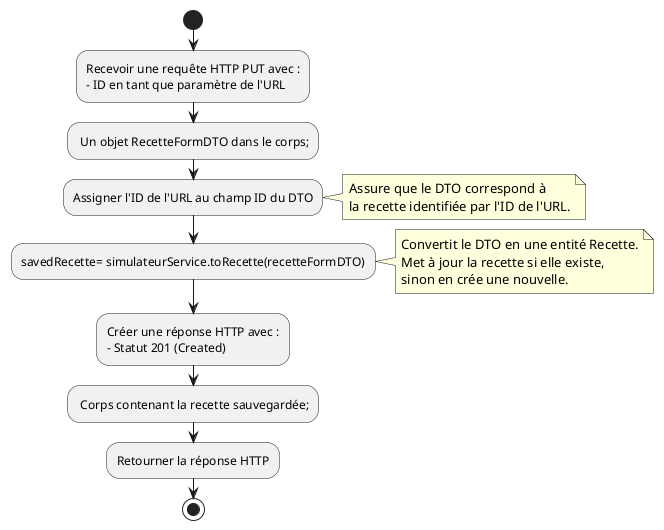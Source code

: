 @startuml
start
:Recevoir une requête HTTP PUT avec :
- ID en tant que paramètre de l'URL;
- Un objet RecetteFormDTO dans le corps;

:Assigner l'ID de l'URL au champ ID du DTO;
note right: Assure que le DTO correspond à\nla recette identifiée par l'ID de l'URL.

:savedRecette= simulateurService.toRecette(recetteFormDTO);
note right: Convertit le DTO en une entité Recette.\nMet à jour la recette si elle existe,\nsinon en crée une nouvelle.

:Créer une réponse HTTP avec :
- Statut 201 (Created);
- Corps contenant la recette sauvegardée;

:Retourner la réponse HTTP;
stop
@enduml